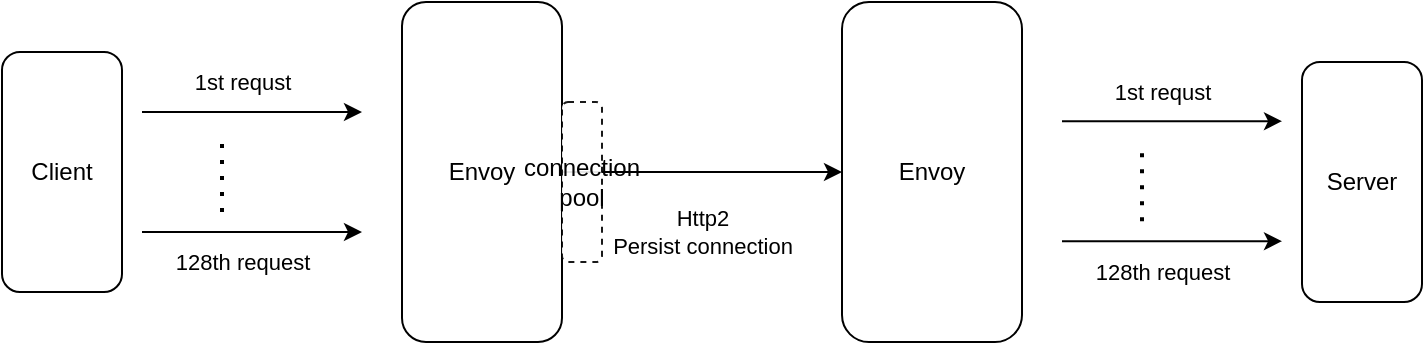 <mxfile version="14.7.7" type="github">
  <diagram id="dEx6iI7eKl6fTZGobW3s" name="Page-1">
    <mxGraphModel dx="652" dy="396" grid="1" gridSize="10" guides="1" tooltips="1" connect="1" arrows="1" fold="1" page="1" pageScale="1" pageWidth="850" pageHeight="1100" math="0" shadow="0">
      <root>
        <mxCell id="0" />
        <mxCell id="1" parent="0" />
        <mxCell id="VkatFb8tjk3PXEhCPRFh-4" value="Client" style="rounded=1;whiteSpace=wrap;html=1;" vertex="1" parent="1">
          <mxGeometry x="100" y="275" width="60" height="120" as="geometry" />
        </mxCell>
        <mxCell id="VkatFb8tjk3PXEhCPRFh-9" value="Http2&lt;br&gt;Persist connection" style="edgeStyle=orthogonalEdgeStyle;rounded=0;orthogonalLoop=1;jettySize=auto;html=1;entryX=0;entryY=0.5;entryDx=0;entryDy=0;" edge="1" parent="1" source="VkatFb8tjk3PXEhCPRFh-5" target="VkatFb8tjk3PXEhCPRFh-6">
          <mxGeometry y="-30" relative="1" as="geometry">
            <mxPoint as="offset" />
          </mxGeometry>
        </mxCell>
        <mxCell id="VkatFb8tjk3PXEhCPRFh-5" value="Envoy" style="rounded=1;whiteSpace=wrap;html=1;" vertex="1" parent="1">
          <mxGeometry x="300" y="250" width="80" height="170" as="geometry" />
        </mxCell>
        <mxCell id="VkatFb8tjk3PXEhCPRFh-6" value="Envoy" style="rounded=1;whiteSpace=wrap;html=1;" vertex="1" parent="1">
          <mxGeometry x="520" y="250" width="90" height="170" as="geometry" />
        </mxCell>
        <mxCell id="VkatFb8tjk3PXEhCPRFh-7" value="Server" style="rounded=1;whiteSpace=wrap;html=1;" vertex="1" parent="1">
          <mxGeometry x="750" y="280" width="60" height="120" as="geometry" />
        </mxCell>
        <mxCell id="VkatFb8tjk3PXEhCPRFh-13" value="" style="endArrow=none;dashed=1;html=1;dashPattern=1 3;strokeWidth=2;" edge="1" parent="1">
          <mxGeometry width="50" height="50" relative="1" as="geometry">
            <mxPoint x="210" y="355" as="sourcePoint" />
            <mxPoint x="210" y="315" as="targetPoint" />
          </mxGeometry>
        </mxCell>
        <mxCell id="VkatFb8tjk3PXEhCPRFh-20" value="128th request" style="endArrow=classic;html=1;" edge="1" parent="1">
          <mxGeometry x="-0.091" y="-15" width="50" height="50" relative="1" as="geometry">
            <mxPoint x="170" y="365" as="sourcePoint" />
            <mxPoint x="280" y="365" as="targetPoint" />
            <mxPoint as="offset" />
          </mxGeometry>
        </mxCell>
        <mxCell id="VkatFb8tjk3PXEhCPRFh-22" value="1st requst" style="endArrow=classic;html=1;" edge="1" parent="1">
          <mxGeometry x="-0.091" y="15" width="50" height="50" relative="1" as="geometry">
            <mxPoint x="170" y="305" as="sourcePoint" />
            <mxPoint x="280" y="305" as="targetPoint" />
            <mxPoint as="offset" />
          </mxGeometry>
        </mxCell>
        <mxCell id="VkatFb8tjk3PXEhCPRFh-23" value="connection&lt;br&gt;pool" style="rounded=1;whiteSpace=wrap;html=1;dashed=1;opacity=90;" vertex="1" parent="1">
          <mxGeometry x="380" y="300" width="20" height="80" as="geometry" />
        </mxCell>
        <mxCell id="VkatFb8tjk3PXEhCPRFh-24" value="" style="endArrow=none;dashed=1;html=1;dashPattern=1 3;strokeWidth=2;" edge="1" parent="1">
          <mxGeometry width="50" height="50" relative="1" as="geometry">
            <mxPoint x="670.0" y="359.58" as="sourcePoint" />
            <mxPoint x="670.0" y="319.58" as="targetPoint" />
          </mxGeometry>
        </mxCell>
        <mxCell id="VkatFb8tjk3PXEhCPRFh-25" value="128th request" style="endArrow=classic;html=1;" edge="1" parent="1">
          <mxGeometry x="-0.091" y="-15" width="50" height="50" relative="1" as="geometry">
            <mxPoint x="630" y="369.58" as="sourcePoint" />
            <mxPoint x="740.0" y="369.58" as="targetPoint" />
            <mxPoint as="offset" />
          </mxGeometry>
        </mxCell>
        <mxCell id="VkatFb8tjk3PXEhCPRFh-26" value="1st requst" style="endArrow=classic;html=1;" edge="1" parent="1">
          <mxGeometry x="-0.091" y="15" width="50" height="50" relative="1" as="geometry">
            <mxPoint x="630" y="309.58" as="sourcePoint" />
            <mxPoint x="740.0" y="309.58" as="targetPoint" />
            <mxPoint as="offset" />
          </mxGeometry>
        </mxCell>
      </root>
    </mxGraphModel>
  </diagram>
</mxfile>
